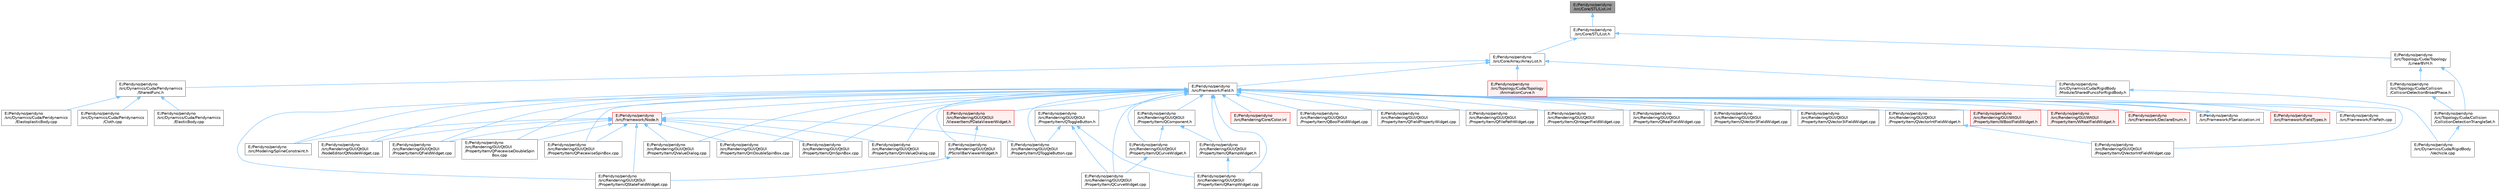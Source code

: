 digraph "E:/Peridyno/peridyno/src/Core/STL/List.inl"
{
 // LATEX_PDF_SIZE
  bgcolor="transparent";
  edge [fontname=Helvetica,fontsize=10,labelfontname=Helvetica,labelfontsize=10];
  node [fontname=Helvetica,fontsize=10,shape=box,height=0.2,width=0.4];
  Node1 [id="Node000001",label="E:/Peridyno/peridyno\l/src/Core/STL/List.inl",height=0.2,width=0.4,color="gray40", fillcolor="grey60", style="filled", fontcolor="black",tooltip=" "];
  Node1 -> Node2 [id="edge1_Node000001_Node000002",dir="back",color="steelblue1",style="solid",tooltip=" "];
  Node2 [id="Node000002",label="E:/Peridyno/peridyno\l/src/Core/STL/List.h",height=0.2,width=0.4,color="grey40", fillcolor="white", style="filled",URL="$_list_8h.html",tooltip=" "];
  Node2 -> Node3 [id="edge2_Node000002_Node000003",dir="back",color="steelblue1",style="solid",tooltip=" "];
  Node3 [id="Node000003",label="E:/Peridyno/peridyno\l/src/Core/Array/ArrayList.h",height=0.2,width=0.4,color="grey40", fillcolor="white", style="filled",URL="$_array_list_8h.html",tooltip=" "];
  Node3 -> Node4 [id="edge3_Node000003_Node000004",dir="back",color="steelblue1",style="solid",tooltip=" "];
  Node4 [id="Node000004",label="E:/Peridyno/peridyno\l/src/Dynamics/Cuda/Peridynamics\l/SharedFunc.h",height=0.2,width=0.4,color="grey40", fillcolor="white", style="filled",URL="$_shared_func_8h.html",tooltip=" "];
  Node4 -> Node5 [id="edge4_Node000004_Node000005",dir="back",color="steelblue1",style="solid",tooltip=" "];
  Node5 [id="Node000005",label="E:/Peridyno/peridyno\l/src/Dynamics/Cuda/Peridynamics\l/Cloth.cpp",height=0.2,width=0.4,color="grey40", fillcolor="white", style="filled",URL="$_cloth_8cpp.html",tooltip=" "];
  Node4 -> Node6 [id="edge5_Node000004_Node000006",dir="back",color="steelblue1",style="solid",tooltip=" "];
  Node6 [id="Node000006",label="E:/Peridyno/peridyno\l/src/Dynamics/Cuda/Peridynamics\l/ElasticBody.cpp",height=0.2,width=0.4,color="grey40", fillcolor="white", style="filled",URL="$_elastic_body_8cpp.html",tooltip=" "];
  Node4 -> Node7 [id="edge6_Node000004_Node000007",dir="back",color="steelblue1",style="solid",tooltip=" "];
  Node7 [id="Node000007",label="E:/Peridyno/peridyno\l/src/Dynamics/Cuda/Peridynamics\l/ElastoplasticBody.cpp",height=0.2,width=0.4,color="grey40", fillcolor="white", style="filled",URL="$_elastoplastic_body_8cpp.html",tooltip=" "];
  Node3 -> Node8 [id="edge7_Node000003_Node000008",dir="back",color="steelblue1",style="solid",tooltip=" "];
  Node8 [id="Node000008",label="E:/Peridyno/peridyno\l/src/Dynamics/Cuda/RigidBody\l/Module/SharedFuncsForRigidBody.h",height=0.2,width=0.4,color="grey40", fillcolor="white", style="filled",URL="$_shared_funcs_for_rigid_body_8h.html",tooltip=" "];
  Node8 -> Node9 [id="edge8_Node000008_Node000009",dir="back",color="steelblue1",style="solid",tooltip=" "];
  Node9 [id="Node000009",label="E:/Peridyno/peridyno\l/src/Dynamics/Cuda/RigidBody\l/Vechicle.cpp",height=0.2,width=0.4,color="grey40", fillcolor="white", style="filled",URL="$_vechicle_8cpp.html",tooltip=" "];
  Node3 -> Node10 [id="edge9_Node000003_Node000010",dir="back",color="steelblue1",style="solid",tooltip=" "];
  Node10 [id="Node000010",label="E:/Peridyno/peridyno\l/src/Framework/Field.h",height=0.2,width=0.4,color="grey40", fillcolor="white", style="filled",URL="$_field_8h.html",tooltip=" "];
  Node10 -> Node11 [id="edge10_Node000010_Node000011",dir="back",color="steelblue1",style="solid",tooltip=" "];
  Node11 [id="Node000011",label="E:/Peridyno/peridyno\l/src/Framework/DeclareEnum.h",height=0.2,width=0.4,color="red", fillcolor="#FFF0F0", style="filled",URL="$_declare_enum_8h.html",tooltip=" "];
  Node10 -> Node559 [id="edge11_Node000010_Node000559",dir="back",color="steelblue1",style="solid",tooltip=" "];
  Node559 [id="Node000559",label="E:/Peridyno/peridyno\l/src/Framework/FSerialization.inl",height=0.2,width=0.4,color="grey40", fillcolor="white", style="filled",URL="$_f_serialization_8inl.html",tooltip=" "];
  Node559 -> Node10 [id="edge12_Node000559_Node000010",dir="back",color="steelblue1",style="solid",tooltip=" "];
  Node10 -> Node560 [id="edge13_Node000010_Node000560",dir="back",color="steelblue1",style="solid",tooltip=" "];
  Node560 [id="Node000560",label="E:/Peridyno/peridyno\l/src/Framework/FieldTypes.h",height=0.2,width=0.4,color="red", fillcolor="#FFF0F0", style="filled",URL="$_field_types_8h.html",tooltip=" "];
  Node10 -> Node561 [id="edge14_Node000010_Node000561",dir="back",color="steelblue1",style="solid",tooltip=" "];
  Node561 [id="Node000561",label="E:/Peridyno/peridyno\l/src/Framework/FilePath.cpp",height=0.2,width=0.4,color="grey40", fillcolor="white", style="filled",URL="$_file_path_8cpp.html",tooltip=" "];
  Node10 -> Node251 [id="edge15_Node000010_Node000251",dir="back",color="steelblue1",style="solid",tooltip=" "];
  Node251 [id="Node000251",label="E:/Peridyno/peridyno\l/src/Framework/Node.h",height=0.2,width=0.4,color="red", fillcolor="#FFF0F0", style="filled",URL="$_node_8h.html",tooltip=" "];
  Node251 -> Node390 [id="edge16_Node000251_Node000390",dir="back",color="steelblue1",style="solid",tooltip=" "];
  Node390 [id="Node000390",label="E:/Peridyno/peridyno\l/src/Modeling/SplineConstraint.h",height=0.2,width=0.4,color="grey40", fillcolor="white", style="filled",URL="$_spline_constraint_8h.html",tooltip=" "];
  Node251 -> Node411 [id="edge17_Node000251_Node000411",dir="back",color="steelblue1",style="solid",tooltip=" "];
  Node411 [id="Node000411",label="E:/Peridyno/peridyno\l/src/Rendering/GUI/QtGUI\l/NodeEditor/QtNodeWidget.cpp",height=0.2,width=0.4,color="grey40", fillcolor="white", style="filled",URL="$_qt_node_widget_8cpp.html",tooltip=" "];
  Node251 -> Node202 [id="edge18_Node000251_Node000202",dir="back",color="steelblue1",style="solid",tooltip=" "];
  Node202 [id="Node000202",label="E:/Peridyno/peridyno\l/src/Rendering/GUI/QtGUI\l/PropertyItem/QFieldWidget.cpp",height=0.2,width=0.4,color="grey40", fillcolor="white", style="filled",URL="$_q_field_widget_8cpp.html",tooltip=" "];
  Node251 -> Node203 [id="edge19_Node000251_Node000203",dir="back",color="steelblue1",style="solid",tooltip=" "];
  Node203 [id="Node000203",label="E:/Peridyno/peridyno\l/src/Rendering/GUI/QtGUI\l/PropertyItem/QPiecewiseDoubleSpin\lBox.cpp",height=0.2,width=0.4,color="grey40", fillcolor="white", style="filled",URL="$_q_piecewise_double_spin_box_8cpp.html",tooltip=" "];
  Node251 -> Node204 [id="edge20_Node000251_Node000204",dir="back",color="steelblue1",style="solid",tooltip=" "];
  Node204 [id="Node000204",label="E:/Peridyno/peridyno\l/src/Rendering/GUI/QtGUI\l/PropertyItem/QPiecewiseSpinBox.cpp",height=0.2,width=0.4,color="grey40", fillcolor="white", style="filled",URL="$_q_piecewise_spin_box_8cpp.html",tooltip=" "];
  Node251 -> Node413 [id="edge21_Node000251_Node000413",dir="back",color="steelblue1",style="solid",tooltip=" "];
  Node413 [id="Node000413",label="E:/Peridyno/peridyno\l/src/Rendering/GUI/QtGUI\l/PropertyItem/QStateFieldWidget.cpp",height=0.2,width=0.4,color="grey40", fillcolor="white", style="filled",URL="$_q_state_field_widget_8cpp.html",tooltip=" "];
  Node251 -> Node205 [id="edge22_Node000251_Node000205",dir="back",color="steelblue1",style="solid",tooltip=" "];
  Node205 [id="Node000205",label="E:/Peridyno/peridyno\l/src/Rendering/GUI/QtGUI\l/PropertyItem/QToggleButton.cpp",height=0.2,width=0.4,color="grey40", fillcolor="white", style="filled",URL="$_q_toggle_button_8cpp.html",tooltip=" "];
  Node251 -> Node206 [id="edge23_Node000251_Node000206",dir="back",color="steelblue1",style="solid",tooltip=" "];
  Node206 [id="Node000206",label="E:/Peridyno/peridyno\l/src/Rendering/GUI/QtGUI\l/PropertyItem/QValueDialog.cpp",height=0.2,width=0.4,color="grey40", fillcolor="white", style="filled",URL="$_q_value_dialog_8cpp.html",tooltip=" "];
  Node251 -> Node207 [id="edge24_Node000251_Node000207",dir="back",color="steelblue1",style="solid",tooltip=" "];
  Node207 [id="Node000207",label="E:/Peridyno/peridyno\l/src/Rendering/GUI/QtGUI\l/PropertyItem/QmDoubleSpinBox.cpp",height=0.2,width=0.4,color="grey40", fillcolor="white", style="filled",URL="$_qm_double_spin_box_8cpp.html",tooltip=" "];
  Node251 -> Node208 [id="edge25_Node000251_Node000208",dir="back",color="steelblue1",style="solid",tooltip=" "];
  Node208 [id="Node000208",label="E:/Peridyno/peridyno\l/src/Rendering/GUI/QtGUI\l/PropertyItem/QmSpinBox.cpp",height=0.2,width=0.4,color="grey40", fillcolor="white", style="filled",URL="$_qm_spin_box_8cpp.html",tooltip=" "];
  Node251 -> Node209 [id="edge26_Node000251_Node000209",dir="back",color="steelblue1",style="solid",tooltip=" "];
  Node209 [id="Node000209",label="E:/Peridyno/peridyno\l/src/Rendering/GUI/QtGUI\l/PropertyItem/QmValueDialog.cpp",height=0.2,width=0.4,color="grey40", fillcolor="white", style="filled",URL="$_qm_value_dialog_8cpp.html",tooltip=" "];
  Node10 -> Node390 [id="edge27_Node000010_Node000390",dir="back",color="steelblue1",style="solid",tooltip=" "];
  Node10 -> Node562 [id="edge28_Node000010_Node000562",dir="back",color="steelblue1",style="solid",tooltip=" "];
  Node562 [id="Node000562",label="E:/Peridyno/peridyno\l/src/Rendering/Core/Color.inl",height=0.2,width=0.4,color="red", fillcolor="#FFF0F0", style="filled",URL="$_color_8inl.html",tooltip=" "];
  Node10 -> Node411 [id="edge29_Node000010_Node000411",dir="back",color="steelblue1",style="solid",tooltip=" "];
  Node10 -> Node474 [id="edge30_Node000010_Node000474",dir="back",color="steelblue1",style="solid",tooltip=" "];
  Node474 [id="Node000474",label="E:/Peridyno/peridyno\l/src/Rendering/GUI/QtGUI\l/PScrollBarViewerWidget.h",height=0.2,width=0.4,color="grey40", fillcolor="white", style="filled",URL="$_p_scroll_bar_viewer_widget_8h.html",tooltip=" "];
  Node474 -> Node413 [id="edge31_Node000474_Node000413",dir="back",color="steelblue1",style="solid",tooltip=" "];
  Node10 -> Node564 [id="edge32_Node000010_Node000564",dir="back",color="steelblue1",style="solid",tooltip=" "];
  Node564 [id="Node000564",label="E:/Peridyno/peridyno\l/src/Rendering/GUI/QtGUI\l/PropertyItem/QBoolFieldWidget.cpp",height=0.2,width=0.4,color="grey40", fillcolor="white", style="filled",URL="$_q_bool_field_widget_8cpp.html",tooltip=" "];
  Node10 -> Node565 [id="edge33_Node000010_Node000565",dir="back",color="steelblue1",style="solid",tooltip=" "];
  Node565 [id="Node000565",label="E:/Peridyno/peridyno\l/src/Rendering/GUI/QtGUI\l/PropertyItem/QComponent.h",height=0.2,width=0.4,color="grey40", fillcolor="white", style="filled",URL="$_q_component_8h.html",tooltip=" "];
  Node565 -> Node566 [id="edge34_Node000565_Node000566",dir="back",color="steelblue1",style="solid",tooltip=" "];
  Node566 [id="Node000566",label="E:/Peridyno/peridyno\l/src/Rendering/GUI/QtGUI\l/PropertyItem/QCurveWidget.h",height=0.2,width=0.4,color="grey40", fillcolor="white", style="filled",URL="$_q_curve_widget_8h.html",tooltip=" "];
  Node566 -> Node567 [id="edge35_Node000566_Node000567",dir="back",color="steelblue1",style="solid",tooltip=" "];
  Node567 [id="Node000567",label="E:/Peridyno/peridyno\l/src/Rendering/GUI/QtGUI\l/PropertyItem/QCurveWidget.cpp",height=0.2,width=0.4,color="grey40", fillcolor="white", style="filled",URL="$_q_curve_widget_8cpp.html",tooltip=" "];
  Node565 -> Node568 [id="edge36_Node000565_Node000568",dir="back",color="steelblue1",style="solid",tooltip=" "];
  Node568 [id="Node000568",label="E:/Peridyno/peridyno\l/src/Rendering/GUI/QtGUI\l/PropertyItem/QRampWidget.h",height=0.2,width=0.4,color="grey40", fillcolor="white", style="filled",URL="$_q_ramp_widget_8h.html",tooltip=" "];
  Node568 -> Node569 [id="edge37_Node000568_Node000569",dir="back",color="steelblue1",style="solid",tooltip=" "];
  Node569 [id="Node000569",label="E:/Peridyno/peridyno\l/src/Rendering/GUI/QtGUI\l/PropertyItem/QRampWidget.cpp",height=0.2,width=0.4,color="grey40", fillcolor="white", style="filled",URL="$_q_ramp_widget_8cpp.html",tooltip=" "];
  Node10 -> Node567 [id="edge38_Node000010_Node000567",dir="back",color="steelblue1",style="solid",tooltip=" "];
  Node10 -> Node566 [id="edge39_Node000010_Node000566",dir="back",color="steelblue1",style="solid",tooltip=" "];
  Node10 -> Node570 [id="edge40_Node000010_Node000570",dir="back",color="steelblue1",style="solid",tooltip=" "];
  Node570 [id="Node000570",label="E:/Peridyno/peridyno\l/src/Rendering/GUI/QtGUI\l/PropertyItem/QFieldPropertyWidget.cpp",height=0.2,width=0.4,color="grey40", fillcolor="white", style="filled",URL="$_q_field_property_widget_8cpp.html",tooltip=" "];
  Node10 -> Node202 [id="edge41_Node000010_Node000202",dir="back",color="steelblue1",style="solid",tooltip=" "];
  Node10 -> Node571 [id="edge42_Node000010_Node000571",dir="back",color="steelblue1",style="solid",tooltip=" "];
  Node571 [id="Node000571",label="E:/Peridyno/peridyno\l/src/Rendering/GUI/QtGUI\l/PropertyItem/QFilePathWidget.cpp",height=0.2,width=0.4,color="grey40", fillcolor="white", style="filled",URL="$_q_file_path_widget_8cpp.html",tooltip=" "];
  Node10 -> Node572 [id="edge43_Node000010_Node000572",dir="back",color="steelblue1",style="solid",tooltip=" "];
  Node572 [id="Node000572",label="E:/Peridyno/peridyno\l/src/Rendering/GUI/QtGUI\l/PropertyItem/QIntegerFieldWidget.cpp",height=0.2,width=0.4,color="grey40", fillcolor="white", style="filled",URL="$_q_integer_field_widget_8cpp.html",tooltip=" "];
  Node10 -> Node203 [id="edge44_Node000010_Node000203",dir="back",color="steelblue1",style="solid",tooltip=" "];
  Node10 -> Node204 [id="edge45_Node000010_Node000204",dir="back",color="steelblue1",style="solid",tooltip=" "];
  Node10 -> Node569 [id="edge46_Node000010_Node000569",dir="back",color="steelblue1",style="solid",tooltip=" "];
  Node10 -> Node568 [id="edge47_Node000010_Node000568",dir="back",color="steelblue1",style="solid",tooltip=" "];
  Node10 -> Node573 [id="edge48_Node000010_Node000573",dir="back",color="steelblue1",style="solid",tooltip=" "];
  Node573 [id="Node000573",label="E:/Peridyno/peridyno\l/src/Rendering/GUI/QtGUI\l/PropertyItem/QRealFieldWidget.cpp",height=0.2,width=0.4,color="grey40", fillcolor="white", style="filled",URL="$_q_real_field_widget_8cpp.html",tooltip=" "];
  Node10 -> Node413 [id="edge49_Node000010_Node000413",dir="back",color="steelblue1",style="solid",tooltip=" "];
  Node10 -> Node205 [id="edge50_Node000010_Node000205",dir="back",color="steelblue1",style="solid",tooltip=" "];
  Node10 -> Node574 [id="edge51_Node000010_Node000574",dir="back",color="steelblue1",style="solid",tooltip=" "];
  Node574 [id="Node000574",label="E:/Peridyno/peridyno\l/src/Rendering/GUI/QtGUI\l/PropertyItem/QToggleButton.h",height=0.2,width=0.4,color="grey40", fillcolor="white", style="filled",URL="$_q_toggle_button_8h.html",tooltip=" "];
  Node574 -> Node567 [id="edge52_Node000574_Node000567",dir="back",color="steelblue1",style="solid",tooltip=" "];
  Node574 -> Node569 [id="edge53_Node000574_Node000569",dir="back",color="steelblue1",style="solid",tooltip=" "];
  Node574 -> Node205 [id="edge54_Node000574_Node000205",dir="back",color="steelblue1",style="solid",tooltip=" "];
  Node10 -> Node206 [id="edge55_Node000010_Node000206",dir="back",color="steelblue1",style="solid",tooltip=" "];
  Node10 -> Node575 [id="edge56_Node000010_Node000575",dir="back",color="steelblue1",style="solid",tooltip=" "];
  Node575 [id="Node000575",label="E:/Peridyno/peridyno\l/src/Rendering/GUI/QtGUI\l/PropertyItem/QVector3FieldWidget.cpp",height=0.2,width=0.4,color="grey40", fillcolor="white", style="filled",URL="$_q_vector3_field_widget_8cpp.html",tooltip=" "];
  Node10 -> Node576 [id="edge57_Node000010_Node000576",dir="back",color="steelblue1",style="solid",tooltip=" "];
  Node576 [id="Node000576",label="E:/Peridyno/peridyno\l/src/Rendering/GUI/QtGUI\l/PropertyItem/QVector3iFieldWidget.cpp",height=0.2,width=0.4,color="grey40", fillcolor="white", style="filled",URL="$_q_vector3i_field_widget_8cpp.html",tooltip=" "];
  Node10 -> Node577 [id="edge58_Node000010_Node000577",dir="back",color="steelblue1",style="solid",tooltip=" "];
  Node577 [id="Node000577",label="E:/Peridyno/peridyno\l/src/Rendering/GUI/QtGUI\l/PropertyItem/QVectorIntFieldWidget.cpp",height=0.2,width=0.4,color="grey40", fillcolor="white", style="filled",URL="$_q_vector_int_field_widget_8cpp.html",tooltip=" "];
  Node10 -> Node578 [id="edge59_Node000010_Node000578",dir="back",color="steelblue1",style="solid",tooltip=" "];
  Node578 [id="Node000578",label="E:/Peridyno/peridyno\l/src/Rendering/GUI/QtGUI\l/PropertyItem/QVectorIntFieldWidget.h",height=0.2,width=0.4,color="grey40", fillcolor="white", style="filled",URL="$_q_vector_int_field_widget_8h.html",tooltip=" "];
  Node578 -> Node577 [id="edge60_Node000578_Node000577",dir="back",color="steelblue1",style="solid",tooltip=" "];
  Node10 -> Node207 [id="edge61_Node000010_Node000207",dir="back",color="steelblue1",style="solid",tooltip=" "];
  Node10 -> Node208 [id="edge62_Node000010_Node000208",dir="back",color="steelblue1",style="solid",tooltip=" "];
  Node10 -> Node209 [id="edge63_Node000010_Node000209",dir="back",color="steelblue1",style="solid",tooltip=" "];
  Node10 -> Node579 [id="edge64_Node000010_Node000579",dir="back",color="steelblue1",style="solid",tooltip=" "];
  Node579 [id="Node000579",label="E:/Peridyno/peridyno\l/src/Rendering/GUI/QtGUI\l/ViewerItem/PDataViewerWidget.h",height=0.2,width=0.4,color="red", fillcolor="#FFF0F0", style="filled",URL="$_p_data_viewer_widget_8h.html",tooltip=" "];
  Node579 -> Node474 [id="edge65_Node000579_Node000474",dir="back",color="steelblue1",style="solid",tooltip=" "];
  Node10 -> Node544 [id="edge66_Node000010_Node000544",dir="back",color="steelblue1",style="solid",tooltip=" "];
  Node544 [id="Node000544",label="E:/Peridyno/peridyno\l/src/Rendering/GUI/WtGUI\l/PropertyItem/WBoolFieldWidget.h",height=0.2,width=0.4,color="red", fillcolor="#FFF0F0", style="filled",URL="$_w_bool_field_widget_8h.html",tooltip=" "];
  Node10 -> Node552 [id="edge67_Node000010_Node000552",dir="back",color="steelblue1",style="solid",tooltip=" "];
  Node552 [id="Node000552",label="E:/Peridyno/peridyno\l/src/Rendering/GUI/WtGUI\l/PropertyItem/WRealFieldWidget.h",height=0.2,width=0.4,color="red", fillcolor="#FFF0F0", style="filled",URL="$_w_real_field_widget_8h.html",tooltip=" "];
  Node3 -> Node590 [id="edge68_Node000003_Node000590",dir="back",color="steelblue1",style="solid",tooltip=" "];
  Node590 [id="Node000590",label="E:/Peridyno/peridyno\l/src/Topology/Cuda/Topology\l/AnimationCurve.h",height=0.2,width=0.4,color="red", fillcolor="#FFF0F0", style="filled",URL="$_animation_curve_8h.html",tooltip=" "];
  Node2 -> Node592 [id="edge69_Node000002_Node000592",dir="back",color="steelblue1",style="solid",tooltip=" "];
  Node592 [id="Node000592",label="E:/Peridyno/peridyno\l/src/Topology/Cuda/Topology\l/LinearBVH.h",height=0.2,width=0.4,color="grey40", fillcolor="white", style="filled",URL="$_linear_b_v_h_8h.html",tooltip=" "];
  Node592 -> Node84 [id="edge70_Node000592_Node000084",dir="back",color="steelblue1",style="solid",tooltip=" "];
  Node84 [id="Node000084",label="E:/Peridyno/peridyno\l/src/Topology/Cuda/Collision\l/CollisionDetectionBroadPhase.h",height=0.2,width=0.4,color="grey40", fillcolor="white", style="filled",URL="$_cuda_2_collision_2_collision_detection_broad_phase_8h.html",tooltip=" "];
  Node84 -> Node85 [id="edge71_Node000084_Node000085",dir="back",color="steelblue1",style="solid",tooltip=" "];
  Node85 [id="Node000085",label="E:/Peridyno/peridyno\l/src/Topology/Cuda/Collision\l/CollistionDetectionTriangleSet.h",height=0.2,width=0.4,color="grey40", fillcolor="white", style="filled",URL="$_collistion_detection_triangle_set_8h.html",tooltip=" "];
  Node85 -> Node9 [id="edge72_Node000085_Node000009",dir="back",color="steelblue1",style="solid",tooltip=" "];
  Node592 -> Node85 [id="edge73_Node000592_Node000085",dir="back",color="steelblue1",style="solid",tooltip=" "];
}

